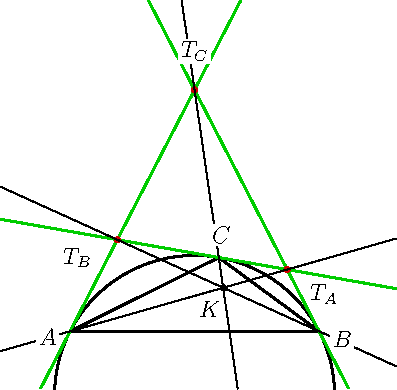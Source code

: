     size(7cm); import geometry;
    triangle t=triangleabc(3,4,6);
    draw(t, linewidth(bp));
    clipdraw(circle(t), linewidth(bp));
    triangle itr=tangential(t);
    drawline(itr, bp+0.8*green); dot(itr, 0.8*red);
    line syma=line(itr.A,t.A), symb=line(itr.B,t.B);
    line symc=line(itr.C,t.C); draw(syma^^symb^^symc);
    dot("$K$", intersectionpoint(syma,symb),
    2*dir(-120));
    label(t,alignFactor=2,UnFill);
    label("$T_A$","$T_B$","$T_C$", itr, alignFactor=4,
    UnFill);
    addMargins(1cm,1cm);
